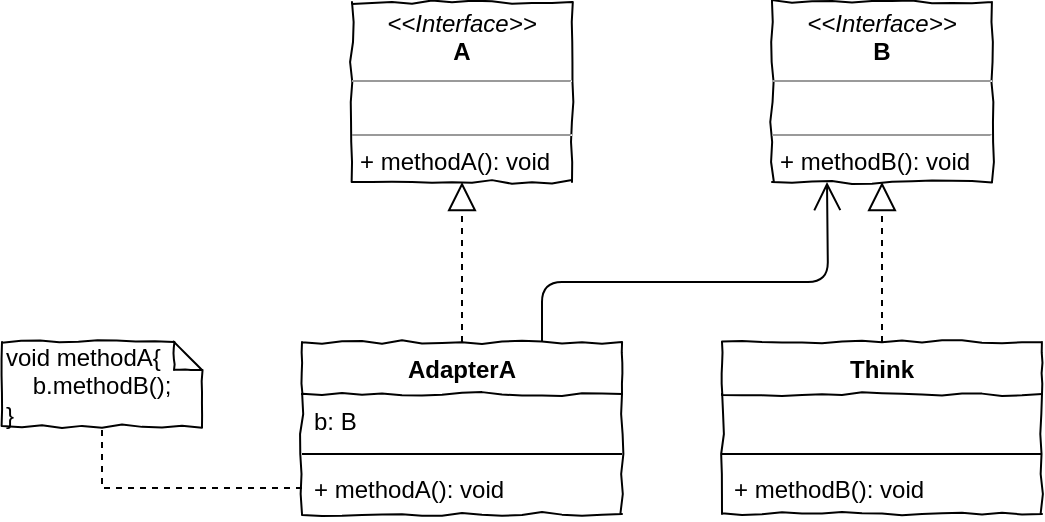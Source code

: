 <mxfile version="12.9.7" type="github">
  <diagram id="A31cZxy-Y_UmEJIQYcu8" name="design-patterns">
    <mxGraphModel dx="1443" dy="771" grid="1" gridSize="10" guides="1" tooltips="1" connect="1" arrows="1" fold="1" page="1" pageScale="1" pageWidth="1920" pageHeight="1200" math="0" shadow="0">
      <root>
        <mxCell id="0" />
        <mxCell id="1" parent="0" />
        <mxCell id="SuRkb7Io-Rj8UrUsdFib-1" value="&lt;p style=&quot;margin: 0px ; margin-top: 4px ; text-align: center&quot;&gt;&lt;i&gt;&amp;lt;&amp;lt;Interface&amp;gt;&amp;gt;&lt;/i&gt;&lt;br&gt;&lt;b&gt;A&lt;/b&gt;&lt;/p&gt;&lt;hr size=&quot;1&quot;&gt;&lt;p style=&quot;margin: 0px ; margin-left: 4px&quot;&gt;&lt;br&gt;&lt;/p&gt;&lt;hr size=&quot;1&quot;&gt;&lt;p style=&quot;margin: 0px ; margin-left: 4px&quot;&gt;+ methodA(): void&lt;br&gt;&lt;/p&gt;" style="verticalAlign=top;align=left;overflow=fill;fontSize=12;fontFamily=Helvetica;html=1;comic=1;" vertex="1" parent="1">
          <mxGeometry x="315" y="150" width="110" height="90" as="geometry" />
        </mxCell>
        <mxCell id="SuRkb7Io-Rj8UrUsdFib-11" value="&lt;p style=&quot;margin: 0px ; margin-top: 4px ; text-align: center&quot;&gt;&lt;i&gt;&amp;lt;&amp;lt;Interface&amp;gt;&amp;gt;&lt;/i&gt;&lt;br&gt;&lt;b&gt;B&lt;/b&gt;&lt;/p&gt;&lt;hr size=&quot;1&quot;&gt;&lt;p style=&quot;margin: 0px ; margin-left: 4px&quot;&gt;&lt;br&gt;&lt;/p&gt;&lt;hr size=&quot;1&quot;&gt;&lt;p style=&quot;margin: 0px ; margin-left: 4px&quot;&gt;+ methodB(): void&lt;br&gt;&lt;/p&gt;" style="verticalAlign=top;align=left;overflow=fill;fontSize=12;fontFamily=Helvetica;html=1;comic=1;" vertex="1" parent="1">
          <mxGeometry x="525" y="150" width="110" height="90" as="geometry" />
        </mxCell>
        <mxCell id="SuRkb7Io-Rj8UrUsdFib-12" value="" style="endArrow=block;dashed=1;endFill=0;endSize=12;html=1;entryX=0.5;entryY=1;entryDx=0;entryDy=0;exitX=0.5;exitY=0;exitDx=0;exitDy=0;" edge="1" parent="1" source="SuRkb7Io-Rj8UrUsdFib-3" target="SuRkb7Io-Rj8UrUsdFib-1">
          <mxGeometry width="160" relative="1" as="geometry">
            <mxPoint x="370" y="320" as="sourcePoint" />
            <mxPoint x="530" y="320" as="targetPoint" />
          </mxGeometry>
        </mxCell>
        <mxCell id="SuRkb7Io-Rj8UrUsdFib-14" value="" style="edgeStyle=orthogonalEdgeStyle;rounded=0;orthogonalLoop=1;jettySize=auto;html=1;endArrow=block;endFill=0;dashed=1;endSize=12;" edge="1" parent="1" source="SuRkb7Io-Rj8UrUsdFib-7" target="SuRkb7Io-Rj8UrUsdFib-11">
          <mxGeometry relative="1" as="geometry" />
        </mxCell>
        <mxCell id="SuRkb7Io-Rj8UrUsdFib-13" value="" style="endArrow=open;endFill=1;endSize=12;html=1;entryX=0.25;entryY=1;entryDx=0;entryDy=0;exitX=0.75;exitY=0;exitDx=0;exitDy=0;" edge="1" parent="1" source="SuRkb7Io-Rj8UrUsdFib-3" target="SuRkb7Io-Rj8UrUsdFib-11">
          <mxGeometry width="160" relative="1" as="geometry">
            <mxPoint x="425" y="320" as="sourcePoint" />
            <mxPoint x="585" y="320" as="targetPoint" />
            <Array as="points">
              <mxPoint x="410" y="290" />
              <mxPoint x="553" y="290" />
            </Array>
          </mxGeometry>
        </mxCell>
        <mxCell id="SuRkb7Io-Rj8UrUsdFib-3" value="AdapterA" style="swimlane;fontStyle=1;align=center;verticalAlign=top;childLayout=stackLayout;horizontal=1;startSize=26;horizontalStack=0;resizeParent=1;resizeParentMax=0;resizeLast=0;collapsible=1;marginBottom=0;comic=1;" vertex="1" parent="1">
          <mxGeometry x="290" y="320" width="160" height="86" as="geometry" />
        </mxCell>
        <mxCell id="SuRkb7Io-Rj8UrUsdFib-4" value="b: B" style="text;strokeColor=none;fillColor=none;align=left;verticalAlign=top;spacingLeft=4;spacingRight=4;overflow=hidden;rotatable=0;points=[[0,0.5],[1,0.5]];portConstraint=eastwest;" vertex="1" parent="SuRkb7Io-Rj8UrUsdFib-3">
          <mxGeometry y="26" width="160" height="26" as="geometry" />
        </mxCell>
        <mxCell id="SuRkb7Io-Rj8UrUsdFib-5" value="" style="line;strokeWidth=1;fillColor=none;align=left;verticalAlign=middle;spacingTop=-1;spacingLeft=3;spacingRight=3;rotatable=0;labelPosition=right;points=[];portConstraint=eastwest;" vertex="1" parent="SuRkb7Io-Rj8UrUsdFib-3">
          <mxGeometry y="52" width="160" height="8" as="geometry" />
        </mxCell>
        <mxCell id="SuRkb7Io-Rj8UrUsdFib-6" value="+ methodA(): void" style="text;strokeColor=none;fillColor=none;align=left;verticalAlign=top;spacingLeft=4;spacingRight=4;overflow=hidden;rotatable=0;points=[[0,0.5],[1,0.5]];portConstraint=eastwest;" vertex="1" parent="SuRkb7Io-Rj8UrUsdFib-3">
          <mxGeometry y="60" width="160" height="26" as="geometry" />
        </mxCell>
        <mxCell id="SuRkb7Io-Rj8UrUsdFib-7" value="Think" style="swimlane;fontStyle=1;align=center;verticalAlign=top;childLayout=stackLayout;horizontal=1;startSize=26;horizontalStack=0;resizeParent=1;resizeParentMax=0;resizeLast=0;collapsible=1;marginBottom=0;comic=1;" vertex="1" parent="1">
          <mxGeometry x="500" y="320" width="160" height="86" as="geometry" />
        </mxCell>
        <mxCell id="SuRkb7Io-Rj8UrUsdFib-8" value=" " style="text;strokeColor=none;fillColor=none;align=left;verticalAlign=top;spacingLeft=4;spacingRight=4;overflow=hidden;rotatable=0;points=[[0,0.5],[1,0.5]];portConstraint=eastwest;" vertex="1" parent="SuRkb7Io-Rj8UrUsdFib-7">
          <mxGeometry y="26" width="160" height="26" as="geometry" />
        </mxCell>
        <mxCell id="SuRkb7Io-Rj8UrUsdFib-9" value="" style="line;strokeWidth=1;fillColor=none;align=left;verticalAlign=middle;spacingTop=-1;spacingLeft=3;spacingRight=3;rotatable=0;labelPosition=right;points=[];portConstraint=eastwest;" vertex="1" parent="SuRkb7Io-Rj8UrUsdFib-7">
          <mxGeometry y="52" width="160" height="8" as="geometry" />
        </mxCell>
        <mxCell id="SuRkb7Io-Rj8UrUsdFib-10" value="+ methodB(): void" style="text;strokeColor=none;fillColor=none;align=left;verticalAlign=top;spacingLeft=4;spacingRight=4;overflow=hidden;rotatable=0;points=[[0,0.5],[1,0.5]];portConstraint=eastwest;" vertex="1" parent="SuRkb7Io-Rj8UrUsdFib-7">
          <mxGeometry y="60" width="160" height="26" as="geometry" />
        </mxCell>
        <mxCell id="SuRkb7Io-Rj8UrUsdFib-15" value="void methodA{&lt;br&gt;&amp;nbsp; &amp;nbsp; b.methodB();&lt;br&gt;}" style="shape=note;whiteSpace=wrap;html=1;size=14;verticalAlign=top;align=left;spacingTop=-6;comic=1;" vertex="1" parent="1">
          <mxGeometry x="140" y="320" width="100" height="42" as="geometry" />
        </mxCell>
        <mxCell id="SuRkb7Io-Rj8UrUsdFib-16" style="edgeStyle=orthogonalEdgeStyle;rounded=0;orthogonalLoop=1;jettySize=auto;html=1;entryX=0.5;entryY=1;entryDx=0;entryDy=0;entryPerimeter=0;dashed=1;endArrow=none;endFill=0;endSize=12;" edge="1" parent="1" source="SuRkb7Io-Rj8UrUsdFib-6" target="SuRkb7Io-Rj8UrUsdFib-15">
          <mxGeometry relative="1" as="geometry">
            <Array as="points">
              <mxPoint x="190" y="393" />
            </Array>
          </mxGeometry>
        </mxCell>
      </root>
    </mxGraphModel>
  </diagram>
</mxfile>
